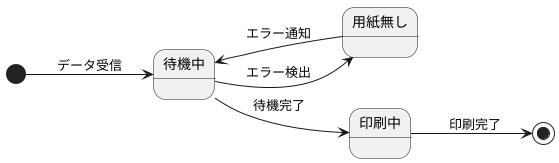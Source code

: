 @startuml ステートマシン図
    left to right direction
    [*] --> 待機中 : データ受信
    待機中 --> 印刷中 : 待機完了
    待機中 --> 用紙無し : エラー検出
    待機中 <-- 用紙無し : エラー通知
    印刷中 --> [*] : 印刷完了
@enduml